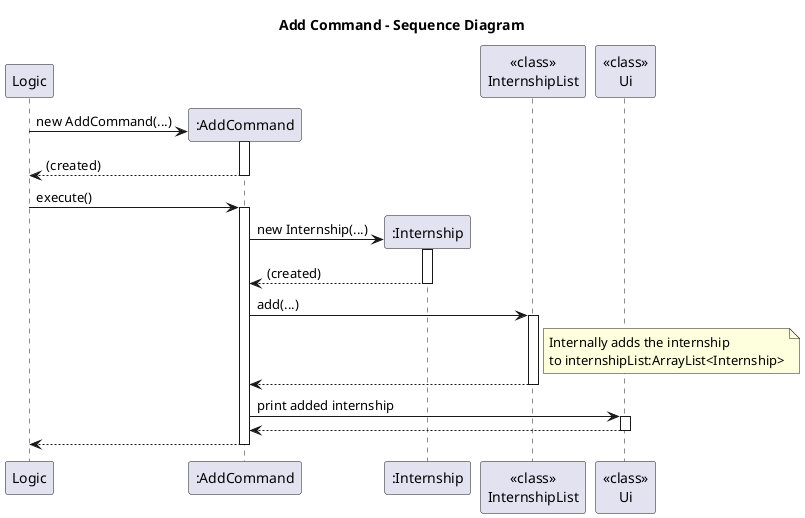 @startuml
title Add Command - Sequence Diagram
participant Logic
create ":AddCommand" as AC
participant ":Internship" as IN
participant "<<class>>\nInternshipList" as IL
participant "<<class>>\nUi" as Ui

Logic-> AC**: new AddCommand(...)
activate AC
return (created)

Logic-> AC: execute()
activate AC

AC -> IN**: new Internship(...)
activate IN
return (created)
deactivate IN

AC -> IL: add(...)
activate IL
note right of IL: Internally adds the internship\nto internshipList:ArrayList<Internship>
IL --> AC
deactivate IL

AC -> Ui: print added internship
activate Ui
Ui --> AC
deactivate Ui

AC -->Logic
deactivate AC
@enduml